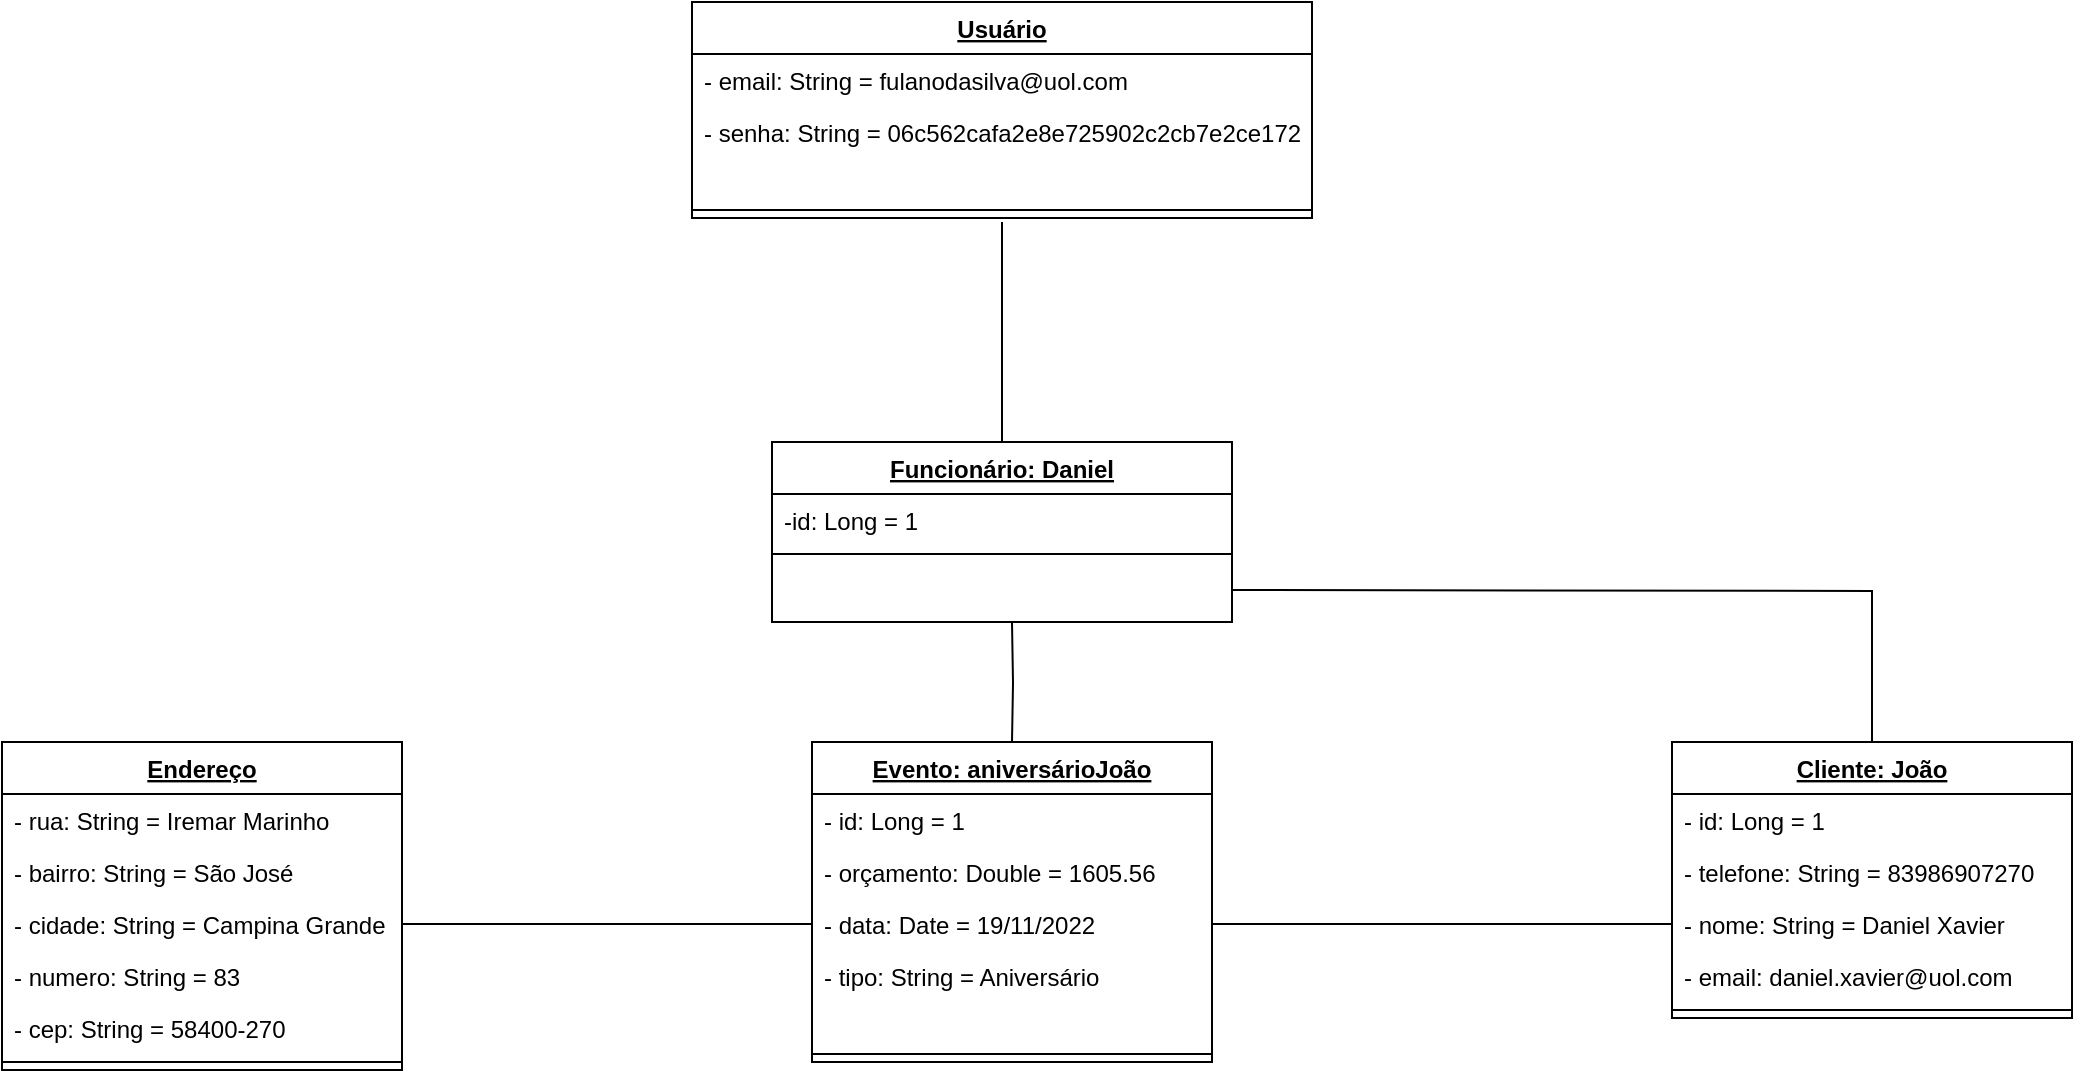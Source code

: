 <mxfile version="17.1.3" type="device"><diagram id="gLpR98S5ay8ODqW90B6S" name="Page-1"><mxGraphModel dx="2208" dy="764" grid="1" gridSize="10" guides="1" tooltips="1" connect="1" arrows="1" fold="1" page="1" pageScale="1" pageWidth="827" pageHeight="1169" math="0" shadow="0"><root><mxCell id="0"/><mxCell id="1" parent="0"/><mxCell id="N7dOBWKhzy0wbSYVfnhw-17" value="Usuário" style="swimlane;fontStyle=5;align=center;verticalAlign=top;childLayout=stackLayout;horizontal=1;startSize=26;horizontalStack=0;resizeParent=1;resizeParentMax=0;resizeLast=0;collapsible=1;marginBottom=0;" parent="1" vertex="1"><mxGeometry x="-15" y="190" width="310" height="108" as="geometry"><mxRectangle x="290" y="240" width="350" height="160" as="alternateBounds"/></mxGeometry></mxCell><mxCell id="N7dOBWKhzy0wbSYVfnhw-21" value="- email: String = fulanodasilva@uol.com" style="text;strokeColor=none;fillColor=none;align=left;verticalAlign=top;spacingLeft=4;spacingRight=4;overflow=hidden;rotatable=0;points=[[0,0.5],[1,0.5]];portConstraint=eastwest;" parent="N7dOBWKhzy0wbSYVfnhw-17" vertex="1"><mxGeometry y="26" width="310" height="26" as="geometry"/></mxCell><mxCell id="N7dOBWKhzy0wbSYVfnhw-18" value="- senha: String = 06c562cafa2e8e725902c2cb7e2ce172" style="text;strokeColor=none;fillColor=none;align=left;verticalAlign=top;spacingLeft=4;spacingRight=4;overflow=hidden;rotatable=0;points=[[0,0.5],[1,0.5]];portConstraint=eastwest;" parent="N7dOBWKhzy0wbSYVfnhw-17" vertex="1"><mxGeometry y="52" width="310" height="48" as="geometry"/></mxCell><mxCell id="N7dOBWKhzy0wbSYVfnhw-19" value="" style="line;strokeWidth=1;fillColor=none;align=left;verticalAlign=middle;spacingTop=-1;spacingLeft=3;spacingRight=3;rotatable=0;labelPosition=right;points=[];portConstraint=eastwest;" parent="N7dOBWKhzy0wbSYVfnhw-17" vertex="1"><mxGeometry y="100" width="310" height="8" as="geometry"/></mxCell><mxCell id="N7dOBWKhzy0wbSYVfnhw-38" style="edgeStyle=orthogonalEdgeStyle;rounded=0;orthogonalLoop=1;jettySize=auto;html=1;exitX=0.5;exitY=1;exitDx=0;exitDy=0;endArrow=none;endFill=0;" parent="1" target="N7dOBWKhzy0wbSYVfnhw-34" edge="1"><mxGeometry relative="1" as="geometry"><mxPoint x="145" y="500" as="sourcePoint"/></mxGeometry></mxCell><mxCell id="N7dOBWKhzy0wbSYVfnhw-34" value="Evento: aniversárioJoão" style="swimlane;fontStyle=5;align=center;verticalAlign=top;childLayout=stackLayout;horizontal=1;startSize=26;horizontalStack=0;resizeParent=1;resizeParentMax=0;resizeLast=0;collapsible=1;marginBottom=0;" parent="1" vertex="1"><mxGeometry x="45" y="560" width="200" height="160" as="geometry"><mxRectangle x="290" y="240" width="350" height="160" as="alternateBounds"/></mxGeometry></mxCell><mxCell id="N7dOBWKhzy0wbSYVfnhw-35" value="- id: Long = 1" style="text;strokeColor=none;fillColor=none;align=left;verticalAlign=top;spacingLeft=4;spacingRight=4;overflow=hidden;rotatable=0;points=[[0,0.5],[1,0.5]];portConstraint=eastwest;" parent="N7dOBWKhzy0wbSYVfnhw-34" vertex="1"><mxGeometry y="26" width="200" height="26" as="geometry"/></mxCell><mxCell id="N7dOBWKhzy0wbSYVfnhw-39" value="- orçamento: Double = 1605.56" style="text;strokeColor=none;fillColor=none;align=left;verticalAlign=top;spacingLeft=4;spacingRight=4;overflow=hidden;rotatable=0;points=[[0,0.5],[1,0.5]];portConstraint=eastwest;" parent="N7dOBWKhzy0wbSYVfnhw-34" vertex="1"><mxGeometry y="52" width="200" height="26" as="geometry"/></mxCell><mxCell id="N7dOBWKhzy0wbSYVfnhw-40" value="- data: Date = 19/11/2022&#10;" style="text;strokeColor=none;fillColor=none;align=left;verticalAlign=top;spacingLeft=4;spacingRight=4;overflow=hidden;rotatable=0;points=[[0,0.5],[1,0.5]];portConstraint=eastwest;" parent="N7dOBWKhzy0wbSYVfnhw-34" vertex="1"><mxGeometry y="78" width="200" height="26" as="geometry"/></mxCell><mxCell id="N7dOBWKhzy0wbSYVfnhw-36" value="- tipo: String = Aniversário" style="text;strokeColor=none;fillColor=none;align=left;verticalAlign=top;spacingLeft=4;spacingRight=4;overflow=hidden;rotatable=0;points=[[0,0.5],[1,0.5]];portConstraint=eastwest;" parent="N7dOBWKhzy0wbSYVfnhw-34" vertex="1"><mxGeometry y="104" width="200" height="48" as="geometry"/></mxCell><mxCell id="N7dOBWKhzy0wbSYVfnhw-37" value="" style="line;strokeWidth=1;fillColor=none;align=left;verticalAlign=middle;spacingTop=-1;spacingLeft=3;spacingRight=3;rotatable=0;labelPosition=right;points=[];portConstraint=eastwest;" parent="N7dOBWKhzy0wbSYVfnhw-34" vertex="1"><mxGeometry y="152" width="200" height="8" as="geometry"/></mxCell><mxCell id="N7dOBWKhzy0wbSYVfnhw-41" value="Endereço" style="swimlane;fontStyle=5;align=center;verticalAlign=top;childLayout=stackLayout;horizontal=1;startSize=26;horizontalStack=0;resizeParent=1;resizeParentMax=0;resizeLast=0;collapsible=1;marginBottom=0;" parent="1" vertex="1"><mxGeometry x="-360" y="560" width="200" height="164" as="geometry"><mxRectangle x="290" y="240" width="350" height="160" as="alternateBounds"/></mxGeometry></mxCell><mxCell id="N7dOBWKhzy0wbSYVfnhw-42" value="- rua: String = Iremar Marinho" style="text;strokeColor=none;fillColor=none;align=left;verticalAlign=top;spacingLeft=4;spacingRight=4;overflow=hidden;rotatable=0;points=[[0,0.5],[1,0.5]];portConstraint=eastwest;" parent="N7dOBWKhzy0wbSYVfnhw-41" vertex="1"><mxGeometry y="26" width="200" height="26" as="geometry"/></mxCell><mxCell id="N7dOBWKhzy0wbSYVfnhw-43" value="- bairro: String = São José" style="text;strokeColor=none;fillColor=none;align=left;verticalAlign=top;spacingLeft=4;spacingRight=4;overflow=hidden;rotatable=0;points=[[0,0.5],[1,0.5]];portConstraint=eastwest;" parent="N7dOBWKhzy0wbSYVfnhw-41" vertex="1"><mxGeometry y="52" width="200" height="26" as="geometry"/></mxCell><mxCell id="N7dOBWKhzy0wbSYVfnhw-44" value="- cidade: String = Campina Grande" style="text;strokeColor=none;fillColor=none;align=left;verticalAlign=top;spacingLeft=4;spacingRight=4;overflow=hidden;rotatable=0;points=[[0,0.5],[1,0.5]];portConstraint=eastwest;" parent="N7dOBWKhzy0wbSYVfnhw-41" vertex="1"><mxGeometry y="78" width="200" height="26" as="geometry"/></mxCell><mxCell id="N7dOBWKhzy0wbSYVfnhw-47" value="- numero: String = 83" style="text;strokeColor=none;fillColor=none;align=left;verticalAlign=top;spacingLeft=4;spacingRight=4;overflow=hidden;rotatable=0;points=[[0,0.5],[1,0.5]];portConstraint=eastwest;" parent="N7dOBWKhzy0wbSYVfnhw-41" vertex="1"><mxGeometry y="104" width="200" height="26" as="geometry"/></mxCell><mxCell id="N7dOBWKhzy0wbSYVfnhw-48" value="- cep: String = 58400-270" style="text;strokeColor=none;fillColor=none;align=left;verticalAlign=top;spacingLeft=4;spacingRight=4;overflow=hidden;rotatable=0;points=[[0,0.5],[1,0.5]];portConstraint=eastwest;" parent="N7dOBWKhzy0wbSYVfnhw-41" vertex="1"><mxGeometry y="130" width="200" height="26" as="geometry"/></mxCell><mxCell id="N7dOBWKhzy0wbSYVfnhw-46" value="" style="line;strokeWidth=1;fillColor=none;align=left;verticalAlign=middle;spacingTop=-1;spacingLeft=3;spacingRight=3;rotatable=0;labelPosition=right;points=[];portConstraint=eastwest;" parent="N7dOBWKhzy0wbSYVfnhw-41" vertex="1"><mxGeometry y="156" width="200" height="8" as="geometry"/></mxCell><mxCell id="N7dOBWKhzy0wbSYVfnhw-49" style="edgeStyle=orthogonalEdgeStyle;rounded=0;orthogonalLoop=1;jettySize=auto;html=1;exitX=1;exitY=0.5;exitDx=0;exitDy=0;entryX=0;entryY=0.5;entryDx=0;entryDy=0;endArrow=none;endFill=0;" parent="1" source="N7dOBWKhzy0wbSYVfnhw-44" target="N7dOBWKhzy0wbSYVfnhw-40" edge="1"><mxGeometry relative="1" as="geometry"/></mxCell><mxCell id="N7dOBWKhzy0wbSYVfnhw-50" value="Cliente: João" style="swimlane;fontStyle=5;align=center;verticalAlign=top;childLayout=stackLayout;horizontal=1;startSize=26;horizontalStack=0;resizeParent=1;resizeParentMax=0;resizeLast=0;collapsible=1;marginBottom=0;" parent="1" vertex="1"><mxGeometry x="475" y="560" width="200" height="138" as="geometry"><mxRectangle x="290" y="240" width="350" height="160" as="alternateBounds"/></mxGeometry></mxCell><mxCell id="N7dOBWKhzy0wbSYVfnhw-51" value="- id: Long = 1" style="text;strokeColor=none;fillColor=none;align=left;verticalAlign=top;spacingLeft=4;spacingRight=4;overflow=hidden;rotatable=0;points=[[0,0.5],[1,0.5]];portConstraint=eastwest;" parent="N7dOBWKhzy0wbSYVfnhw-50" vertex="1"><mxGeometry y="26" width="200" height="26" as="geometry"/></mxCell><mxCell id="N7dOBWKhzy0wbSYVfnhw-52" value="- telefone: String = 83986907270" style="text;strokeColor=none;fillColor=none;align=left;verticalAlign=top;spacingLeft=4;spacingRight=4;overflow=hidden;rotatable=0;points=[[0,0.5],[1,0.5]];portConstraint=eastwest;" parent="N7dOBWKhzy0wbSYVfnhw-50" vertex="1"><mxGeometry y="52" width="200" height="26" as="geometry"/></mxCell><mxCell id="N7dOBWKhzy0wbSYVfnhw-53" value="- nome: String = Daniel Xavier" style="text;strokeColor=none;fillColor=none;align=left;verticalAlign=top;spacingLeft=4;spacingRight=4;overflow=hidden;rotatable=0;points=[[0,0.5],[1,0.5]];portConstraint=eastwest;" parent="N7dOBWKhzy0wbSYVfnhw-50" vertex="1"><mxGeometry y="78" width="200" height="26" as="geometry"/></mxCell><mxCell id="N7dOBWKhzy0wbSYVfnhw-58" value="- email: daniel.xavier@uol.com" style="text;strokeColor=none;fillColor=none;align=left;verticalAlign=top;spacingLeft=4;spacingRight=4;overflow=hidden;rotatable=0;points=[[0,0.5],[1,0.5]];portConstraint=eastwest;" parent="N7dOBWKhzy0wbSYVfnhw-50" vertex="1"><mxGeometry y="104" width="200" height="26" as="geometry"/></mxCell><mxCell id="N7dOBWKhzy0wbSYVfnhw-55" value="" style="line;strokeWidth=1;fillColor=none;align=left;verticalAlign=middle;spacingTop=-1;spacingLeft=3;spacingRight=3;rotatable=0;labelPosition=right;points=[];portConstraint=eastwest;" parent="N7dOBWKhzy0wbSYVfnhw-50" vertex="1"><mxGeometry y="130" width="200" height="8" as="geometry"/></mxCell><mxCell id="N7dOBWKhzy0wbSYVfnhw-57" style="edgeStyle=orthogonalEdgeStyle;rounded=0;orthogonalLoop=1;jettySize=auto;html=1;exitX=0;exitY=0.5;exitDx=0;exitDy=0;entryX=1;entryY=0.5;entryDx=0;entryDy=0;endArrow=none;endFill=0;" parent="1" source="N7dOBWKhzy0wbSYVfnhw-53" target="N7dOBWKhzy0wbSYVfnhw-40" edge="1"><mxGeometry relative="1" as="geometry"/></mxCell><mxCell id="N7dOBWKhzy0wbSYVfnhw-90" style="edgeStyle=orthogonalEdgeStyle;rounded=0;orthogonalLoop=1;jettySize=auto;html=1;exitX=0.5;exitY=0;exitDx=0;exitDy=0;endArrow=none;endFill=0;" parent="1" source="N7dOBWKhzy0wbSYVfnhw-59" edge="1"><mxGeometry relative="1" as="geometry"><mxPoint x="140" y="300" as="targetPoint"/></mxGeometry></mxCell><mxCell id="N7dOBWKhzy0wbSYVfnhw-59" value="Funcionário: Daniel" style="swimlane;fontStyle=5;align=center;verticalAlign=top;childLayout=stackLayout;horizontal=1;startSize=26;horizontalStack=0;resizeParent=1;resizeLast=0;collapsible=1;marginBottom=0;rounded=0;shadow=0;strokeWidth=1;" parent="1" vertex="1"><mxGeometry x="25" y="410" width="230" height="90" as="geometry"><mxRectangle x="130" y="380" width="160" height="26" as="alternateBounds"/></mxGeometry></mxCell><mxCell id="N7dOBWKhzy0wbSYVfnhw-60" value="-id: Long = 1" style="text;align=left;verticalAlign=top;spacingLeft=4;spacingRight=4;overflow=hidden;rotatable=0;points=[[0,0.5],[1,0.5]];portConstraint=eastwest;" parent="N7dOBWKhzy0wbSYVfnhw-59" vertex="1"><mxGeometry y="26" width="230" height="26" as="geometry"/></mxCell><mxCell id="N7dOBWKhzy0wbSYVfnhw-61" value="" style="line;html=1;strokeWidth=1;align=left;verticalAlign=middle;spacingTop=-1;spacingLeft=3;spacingRight=3;rotatable=0;labelPosition=right;points=[];portConstraint=eastwest;" parent="N7dOBWKhzy0wbSYVfnhw-59" vertex="1"><mxGeometry y="52" width="230" height="8" as="geometry"/></mxCell><mxCell id="N7dOBWKhzy0wbSYVfnhw-85" style="edgeStyle=orthogonalEdgeStyle;rounded=0;orthogonalLoop=1;jettySize=auto;html=1;exitX=1;exitY=0.5;exitDx=0;exitDy=0;entryX=0.5;entryY=0;entryDx=0;entryDy=0;endArrow=none;endFill=0;" parent="1" target="N7dOBWKhzy0wbSYVfnhw-50" edge="1"><mxGeometry relative="1" as="geometry"><mxPoint x="255" y="484" as="sourcePoint"/></mxGeometry></mxCell></root></mxGraphModel></diagram></mxfile>